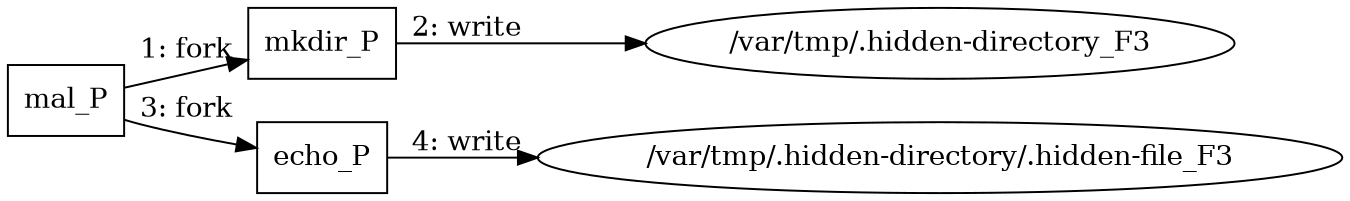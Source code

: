 digraph "T1564.001" {
rankdir="LR"
size="9"
fixedsize="false"
splines="true"
nodesep=0.3
ranksep=0
fontsize=10
overlap="scalexy"
engine= "neato"
	"mal_P" [node_type=Process shape=box]
	"mkdir_P" [node_type=Process shape=box]
	"echo_P" [node_type=Process shape=box]
	"/var/tmp/.hidden-directory_F3" [node_type=File shape=ellipse]
	"/var/tmp/.hidden-directory/.hidden-file_F3" [node_type=File shape=ellipse]
	"mal_P" -> "mkdir_P" [label="1: fork"]
	"mkdir_P" -> "/var/tmp/.hidden-directory_F3" [label="2: write"]
	"mal_P" -> "echo_P" [label="3: fork"]
	"echo_P" -> "/var/tmp/.hidden-directory/.hidden-file_F3" [label="4: write"]
}
